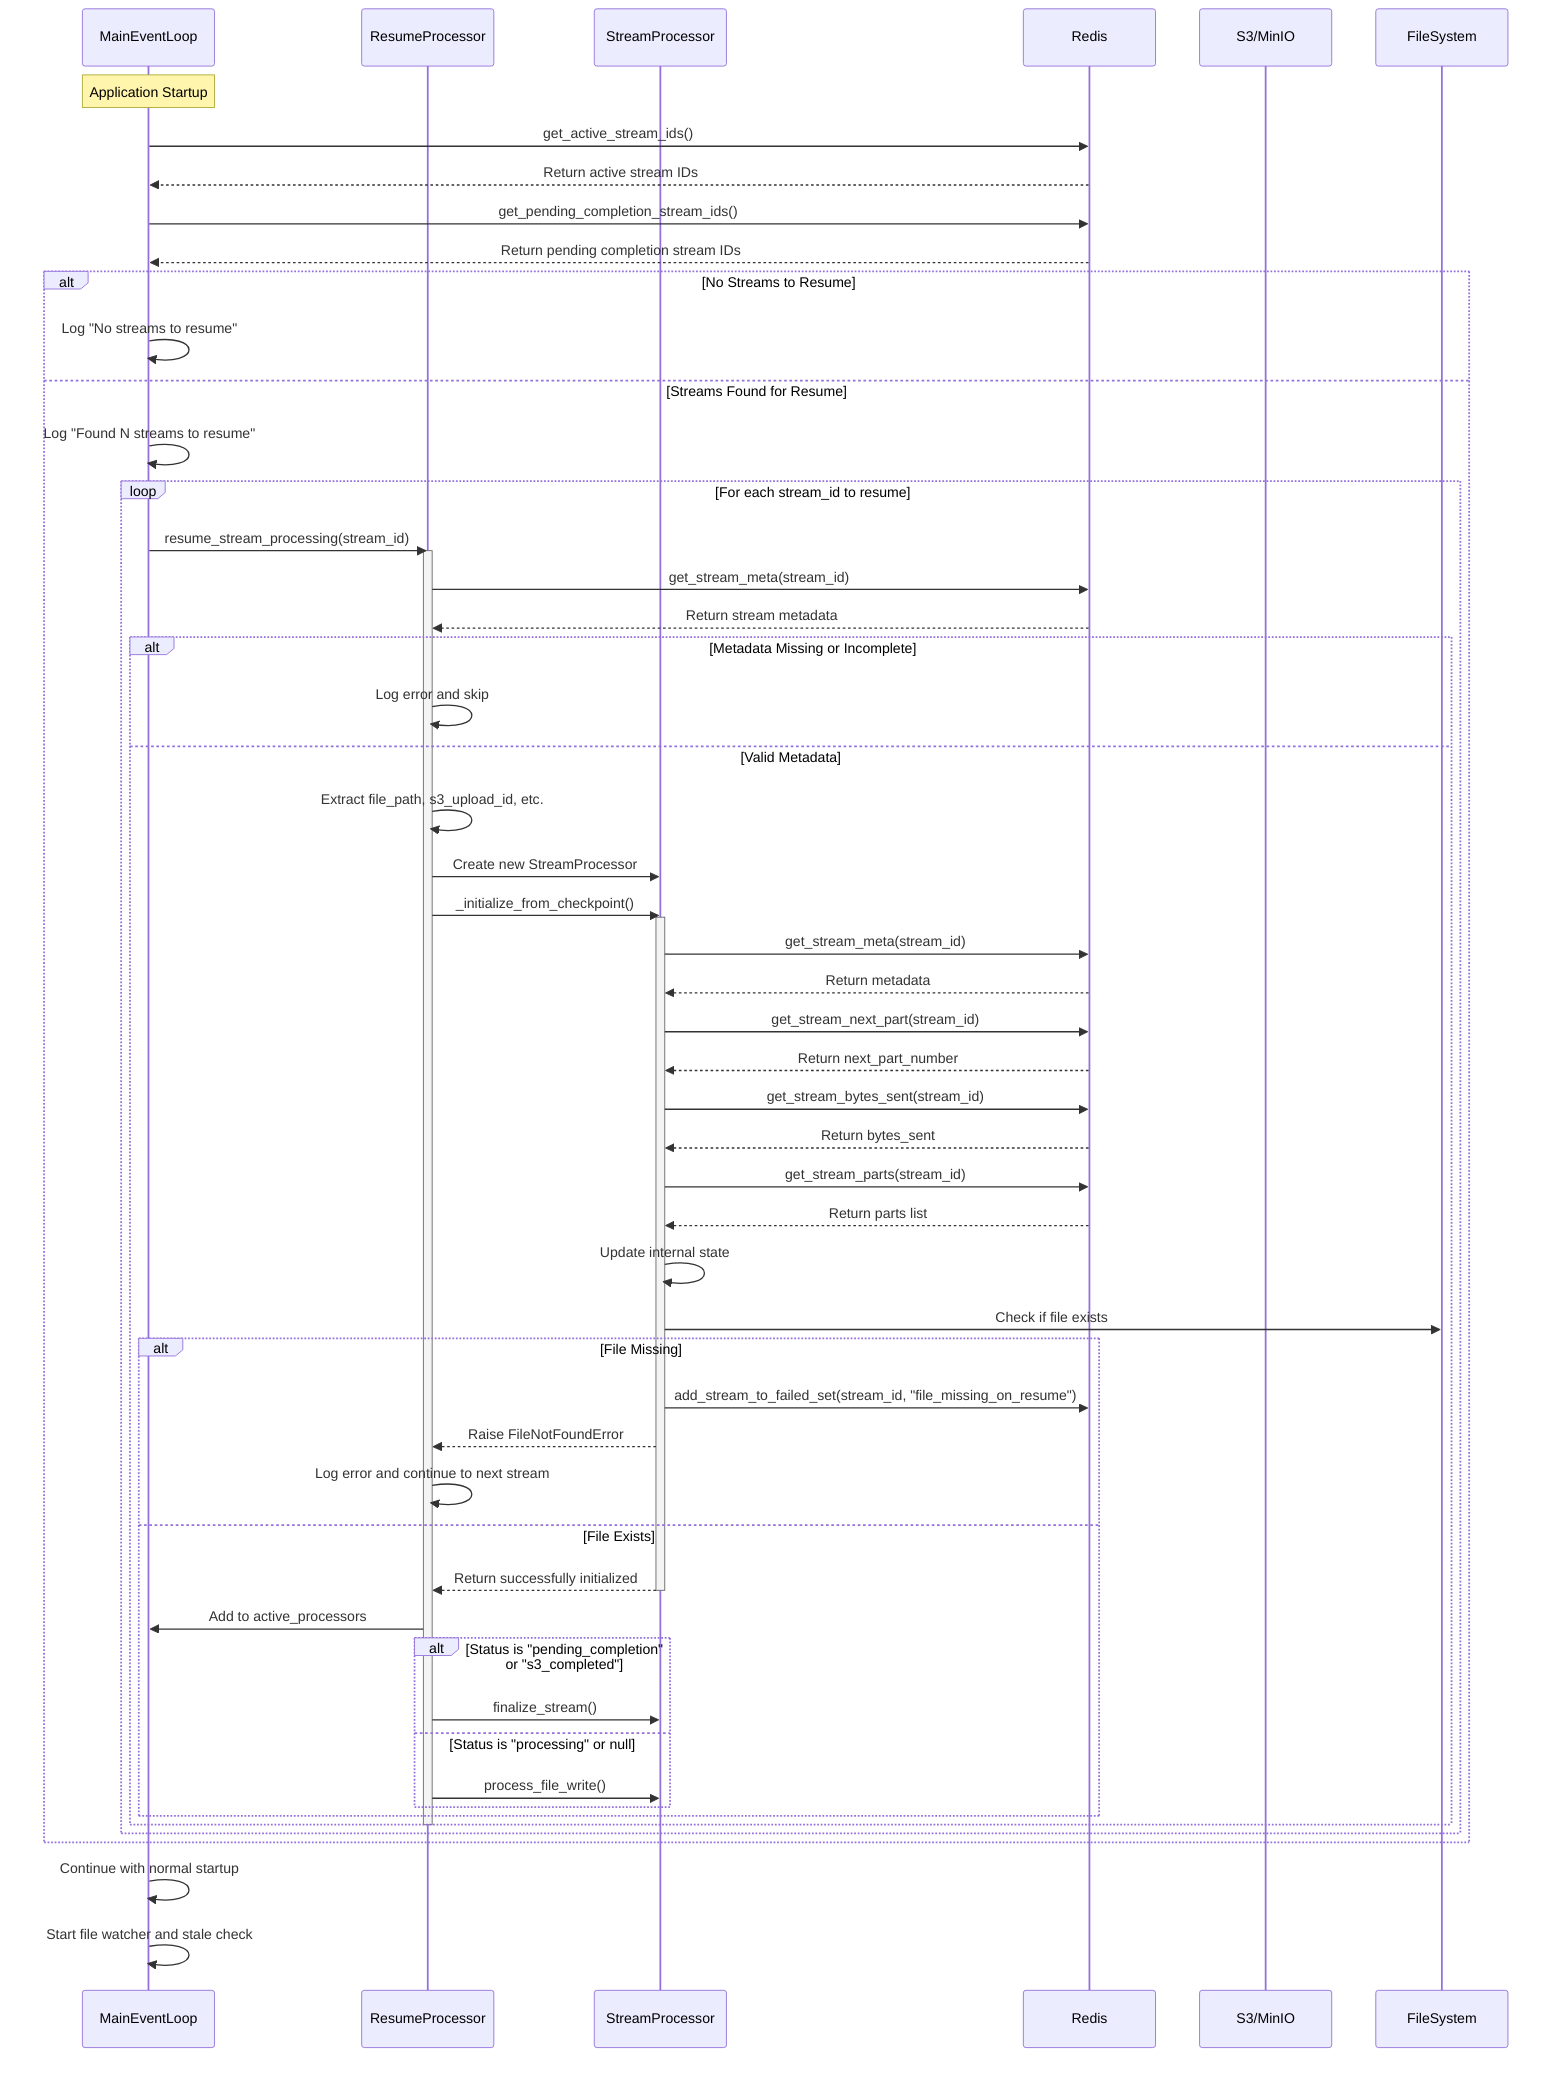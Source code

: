 sequenceDiagram
    participant Main as MainEventLoop
    participant Resume as ResumeProcessor
    participant Processor as StreamProcessor
    participant Redis as Redis
    participant S3 as S3/MinIO
    participant File as FileSystem
    
    Note over Main: Application Startup
    
    Main->>Redis: get_active_stream_ids()
    Redis-->>Main: Return active stream IDs
    
    Main->>Redis: get_pending_completion_stream_ids()
    Redis-->>Main: Return pending completion stream IDs
    
    alt No Streams to Resume
        Main->>Main: Log "No streams to resume"
    else Streams Found for Resume
        Main->>Main: Log "Found N streams to resume"
        
        loop For each stream_id to resume
            Main->>Resume: resume_stream_processing(stream_id)
            activate Resume
            
            Resume->>Redis: get_stream_meta(stream_id)
            Redis-->>Resume: Return stream metadata
            
            alt Metadata Missing or Incomplete
                Resume->>Resume: Log error and skip
            else Valid Metadata
                Resume->>Resume: Extract file_path, s3_upload_id, etc.
                
                Resume->>Processor: Create new StreamProcessor
                
                Resume->>Processor: _initialize_from_checkpoint()
                activate Processor
                
                Processor->>Redis: get_stream_meta(stream_id)
                Redis-->>Processor: Return metadata
                
                Processor->>Redis: get_stream_next_part(stream_id)
                Redis-->>Processor: Return next_part_number
                
                Processor->>Redis: get_stream_bytes_sent(stream_id)
                Redis-->>Processor: Return bytes_sent
                
                Processor->>Redis: get_stream_parts(stream_id)
                Redis-->>Processor: Return parts list
                
                Processor->>Processor: Update internal state
                
                Processor->>File: Check if file exists
                
                alt File Missing
                    Processor->>Redis: add_stream_to_failed_set(stream_id, "file_missing_on_resume")
                    Processor-->>Resume: Raise FileNotFoundError
                    Resume->>Resume: Log error and continue to next stream
                else File Exists
                    Processor-->>Resume: Return successfully initialized
                    deactivate Processor
                    
                    Resume->>Main: Add to active_processors
                    
                    alt Status is "pending_completion" or "s3_completed"
                        Resume->>Processor: finalize_stream()
                    else Status is "processing" or null
                        Resume->>Processor: process_file_write()
                    end
                end
            end
            deactivate Resume
        end
    end
    
    Main->>Main: Continue with normal startup
    Main->>Main: Start file watcher and stale check